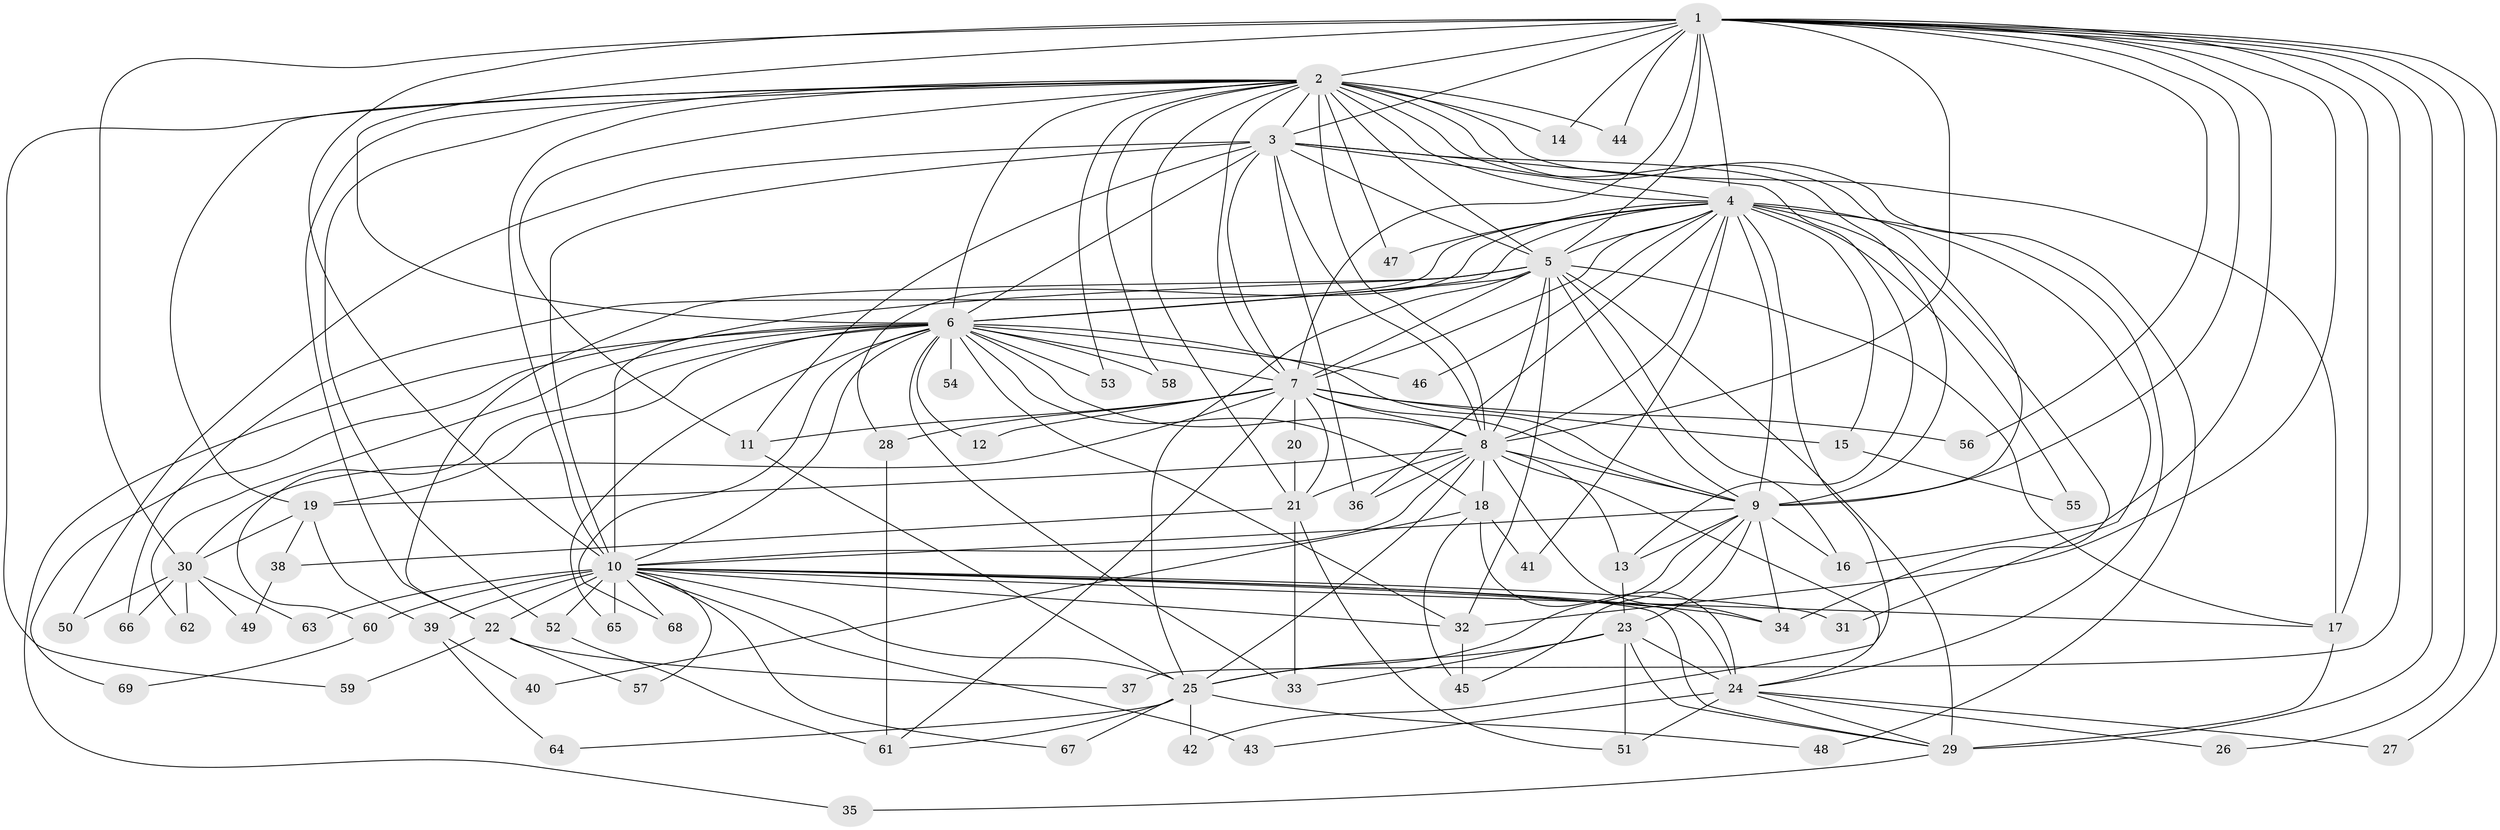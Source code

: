 // original degree distribution, {13: 0.007246376811594203, 27: 0.007246376811594203, 17: 0.007246376811594203, 21: 0.007246376811594203, 42: 0.007246376811594203, 28: 0.007246376811594203, 23: 0.007246376811594203, 25: 0.007246376811594203, 22: 0.014492753623188406, 4: 0.14492753623188406, 3: 0.17391304347826086, 2: 0.5434782608695652, 5: 0.021739130434782608, 9: 0.007246376811594203, 11: 0.007246376811594203, 6: 0.021739130434782608, 7: 0.007246376811594203}
// Generated by graph-tools (version 1.1) at 2025/34/03/09/25 02:34:43]
// undirected, 69 vertices, 190 edges
graph export_dot {
graph [start="1"]
  node [color=gray90,style=filled];
  1;
  2;
  3;
  4;
  5;
  6;
  7;
  8;
  9;
  10;
  11;
  12;
  13;
  14;
  15;
  16;
  17;
  18;
  19;
  20;
  21;
  22;
  23;
  24;
  25;
  26;
  27;
  28;
  29;
  30;
  31;
  32;
  33;
  34;
  35;
  36;
  37;
  38;
  39;
  40;
  41;
  42;
  43;
  44;
  45;
  46;
  47;
  48;
  49;
  50;
  51;
  52;
  53;
  54;
  55;
  56;
  57;
  58;
  59;
  60;
  61;
  62;
  63;
  64;
  65;
  66;
  67;
  68;
  69;
  1 -- 2 [weight=3.0];
  1 -- 3 [weight=2.0];
  1 -- 4 [weight=2.0];
  1 -- 5 [weight=2.0];
  1 -- 6 [weight=2.0];
  1 -- 7 [weight=3.0];
  1 -- 8 [weight=2.0];
  1 -- 9 [weight=3.0];
  1 -- 10 [weight=2.0];
  1 -- 14 [weight=1.0];
  1 -- 16 [weight=1.0];
  1 -- 17 [weight=1.0];
  1 -- 26 [weight=1.0];
  1 -- 27 [weight=1.0];
  1 -- 29 [weight=2.0];
  1 -- 30 [weight=2.0];
  1 -- 32 [weight=1.0];
  1 -- 37 [weight=1.0];
  1 -- 44 [weight=1.0];
  1 -- 56 [weight=1.0];
  2 -- 3 [weight=1.0];
  2 -- 4 [weight=1.0];
  2 -- 5 [weight=2.0];
  2 -- 6 [weight=1.0];
  2 -- 7 [weight=1.0];
  2 -- 8 [weight=2.0];
  2 -- 9 [weight=1.0];
  2 -- 10 [weight=2.0];
  2 -- 11 [weight=1.0];
  2 -- 14 [weight=1.0];
  2 -- 17 [weight=1.0];
  2 -- 19 [weight=1.0];
  2 -- 21 [weight=1.0];
  2 -- 22 [weight=1.0];
  2 -- 44 [weight=1.0];
  2 -- 47 [weight=1.0];
  2 -- 48 [weight=1.0];
  2 -- 52 [weight=1.0];
  2 -- 53 [weight=1.0];
  2 -- 58 [weight=1.0];
  2 -- 59 [weight=1.0];
  3 -- 4 [weight=1.0];
  3 -- 5 [weight=1.0];
  3 -- 6 [weight=2.0];
  3 -- 7 [weight=1.0];
  3 -- 8 [weight=1.0];
  3 -- 9 [weight=2.0];
  3 -- 10 [weight=2.0];
  3 -- 11 [weight=1.0];
  3 -- 13 [weight=1.0];
  3 -- 36 [weight=1.0];
  3 -- 50 [weight=1.0];
  4 -- 5 [weight=2.0];
  4 -- 6 [weight=1.0];
  4 -- 7 [weight=2.0];
  4 -- 8 [weight=1.0];
  4 -- 9 [weight=1.0];
  4 -- 15 [weight=1.0];
  4 -- 24 [weight=1.0];
  4 -- 28 [weight=1.0];
  4 -- 31 [weight=1.0];
  4 -- 34 [weight=1.0];
  4 -- 36 [weight=1.0];
  4 -- 41 [weight=1.0];
  4 -- 42 [weight=1.0];
  4 -- 46 [weight=1.0];
  4 -- 47 [weight=1.0];
  4 -- 55 [weight=1.0];
  4 -- 66 [weight=1.0];
  5 -- 6 [weight=1.0];
  5 -- 7 [weight=1.0];
  5 -- 8 [weight=1.0];
  5 -- 9 [weight=1.0];
  5 -- 10 [weight=21.0];
  5 -- 16 [weight=1.0];
  5 -- 17 [weight=2.0];
  5 -- 22 [weight=2.0];
  5 -- 25 [weight=1.0];
  5 -- 29 [weight=1.0];
  5 -- 32 [weight=1.0];
  6 -- 7 [weight=1.0];
  6 -- 8 [weight=1.0];
  6 -- 9 [weight=1.0];
  6 -- 10 [weight=2.0];
  6 -- 12 [weight=1.0];
  6 -- 18 [weight=1.0];
  6 -- 19 [weight=1.0];
  6 -- 32 [weight=1.0];
  6 -- 33 [weight=1.0];
  6 -- 35 [weight=1.0];
  6 -- 46 [weight=1.0];
  6 -- 53 [weight=1.0];
  6 -- 54 [weight=1.0];
  6 -- 58 [weight=1.0];
  6 -- 60 [weight=1.0];
  6 -- 62 [weight=1.0];
  6 -- 65 [weight=1.0];
  6 -- 68 [weight=1.0];
  6 -- 69 [weight=1.0];
  7 -- 8 [weight=2.0];
  7 -- 9 [weight=1.0];
  7 -- 11 [weight=1.0];
  7 -- 12 [weight=2.0];
  7 -- 15 [weight=1.0];
  7 -- 20 [weight=1.0];
  7 -- 21 [weight=1.0];
  7 -- 28 [weight=1.0];
  7 -- 30 [weight=1.0];
  7 -- 56 [weight=1.0];
  7 -- 61 [weight=1.0];
  8 -- 9 [weight=1.0];
  8 -- 10 [weight=1.0];
  8 -- 13 [weight=1.0];
  8 -- 18 [weight=2.0];
  8 -- 19 [weight=3.0];
  8 -- 21 [weight=1.0];
  8 -- 24 [weight=1.0];
  8 -- 25 [weight=1.0];
  8 -- 34 [weight=1.0];
  8 -- 36 [weight=1.0];
  9 -- 10 [weight=2.0];
  9 -- 13 [weight=1.0];
  9 -- 16 [weight=1.0];
  9 -- 23 [weight=4.0];
  9 -- 25 [weight=1.0];
  9 -- 34 [weight=1.0];
  9 -- 45 [weight=1.0];
  10 -- 17 [weight=1.0];
  10 -- 22 [weight=1.0];
  10 -- 24 [weight=2.0];
  10 -- 25 [weight=2.0];
  10 -- 29 [weight=1.0];
  10 -- 31 [weight=1.0];
  10 -- 32 [weight=1.0];
  10 -- 34 [weight=1.0];
  10 -- 39 [weight=1.0];
  10 -- 43 [weight=2.0];
  10 -- 52 [weight=1.0];
  10 -- 57 [weight=1.0];
  10 -- 60 [weight=1.0];
  10 -- 63 [weight=1.0];
  10 -- 65 [weight=1.0];
  10 -- 67 [weight=1.0];
  10 -- 68 [weight=1.0];
  11 -- 25 [weight=1.0];
  13 -- 23 [weight=1.0];
  15 -- 55 [weight=1.0];
  17 -- 29 [weight=1.0];
  18 -- 24 [weight=1.0];
  18 -- 40 [weight=1.0];
  18 -- 41 [weight=1.0];
  18 -- 45 [weight=1.0];
  19 -- 30 [weight=1.0];
  19 -- 38 [weight=1.0];
  19 -- 39 [weight=1.0];
  20 -- 21 [weight=1.0];
  21 -- 33 [weight=1.0];
  21 -- 38 [weight=1.0];
  21 -- 51 [weight=1.0];
  22 -- 37 [weight=1.0];
  22 -- 57 [weight=1.0];
  22 -- 59 [weight=1.0];
  23 -- 24 [weight=1.0];
  23 -- 25 [weight=1.0];
  23 -- 29 [weight=1.0];
  23 -- 33 [weight=1.0];
  23 -- 51 [weight=1.0];
  24 -- 26 [weight=1.0];
  24 -- 27 [weight=1.0];
  24 -- 29 [weight=1.0];
  24 -- 43 [weight=1.0];
  24 -- 51 [weight=1.0];
  25 -- 42 [weight=1.0];
  25 -- 48 [weight=1.0];
  25 -- 61 [weight=1.0];
  25 -- 64 [weight=1.0];
  25 -- 67 [weight=1.0];
  28 -- 61 [weight=1.0];
  29 -- 35 [weight=1.0];
  30 -- 49 [weight=1.0];
  30 -- 50 [weight=1.0];
  30 -- 62 [weight=1.0];
  30 -- 63 [weight=1.0];
  30 -- 66 [weight=1.0];
  32 -- 45 [weight=1.0];
  38 -- 49 [weight=1.0];
  39 -- 40 [weight=1.0];
  39 -- 64 [weight=1.0];
  52 -- 61 [weight=1.0];
  60 -- 69 [weight=1.0];
}
